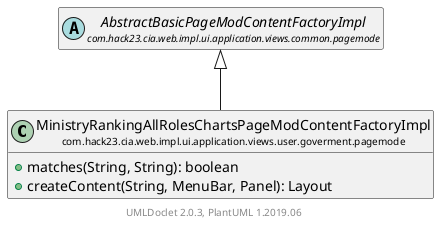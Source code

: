 @startuml
    set namespaceSeparator none
    hide empty fields
    hide empty methods

    class "<size:14>MinistryRankingAllRolesChartsPageModContentFactoryImpl\n<size:10>com.hack23.cia.web.impl.ui.application.views.user.goverment.pagemode" as com.hack23.cia.web.impl.ui.application.views.user.goverment.pagemode.MinistryRankingAllRolesChartsPageModContentFactoryImpl [[MinistryRankingAllRolesChartsPageModContentFactoryImpl.html]] {
        +matches(String, String): boolean
        +createContent(String, MenuBar, Panel): Layout
    }

    abstract class "<size:14>AbstractBasicPageModContentFactoryImpl\n<size:10>com.hack23.cia.web.impl.ui.application.views.common.pagemode" as com.hack23.cia.web.impl.ui.application.views.common.pagemode.AbstractBasicPageModContentFactoryImpl [[../../../common/pagemode/AbstractBasicPageModContentFactoryImpl.html]]

    com.hack23.cia.web.impl.ui.application.views.common.pagemode.AbstractBasicPageModContentFactoryImpl <|-- com.hack23.cia.web.impl.ui.application.views.user.goverment.pagemode.MinistryRankingAllRolesChartsPageModContentFactoryImpl

    center footer UMLDoclet 2.0.3, PlantUML 1.2019.06
@enduml
